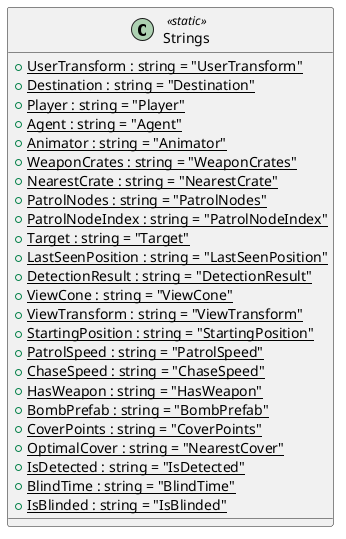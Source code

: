 @startuml
class Strings <<static>> {
    + {static} UserTransform : string = "UserTransform"
    + {static} Destination : string = "Destination"
    + {static} Player : string = "Player"
    + {static} Agent : string = "Agent"
    + {static} Animator : string = "Animator"
    + {static} WeaponCrates : string = "WeaponCrates"
    + {static} NearestCrate : string = "NearestCrate"
    + {static} PatrolNodes : string = "PatrolNodes"
    + {static} PatrolNodeIndex : string = "PatrolNodeIndex"
    + {static} Target : string = "Target"
    + {static} LastSeenPosition : string = "LastSeenPosition"
    + {static} DetectionResult : string = "DetectionResult"
    + {static} ViewCone : string = "ViewCone"
    + {static} ViewTransform : string = "ViewTransform"
    + {static} StartingPosition : string = "StartingPosition"
    + {static} PatrolSpeed : string = "PatrolSpeed"
    + {static} ChaseSpeed : string = "ChaseSpeed"
    + {static} HasWeapon : string = "HasWeapon"
    + {static} BombPrefab : string = "BombPrefab"
    + {static} CoverPoints : string = "CoverPoints"
    + {static} OptimalCover : string = "NearestCover"
    + {static} IsDetected : string = "IsDetected"
    + {static} BlindTime : string = "BlindTime"
    + {static} IsBlinded : string = "IsBlinded"
}
@enduml
